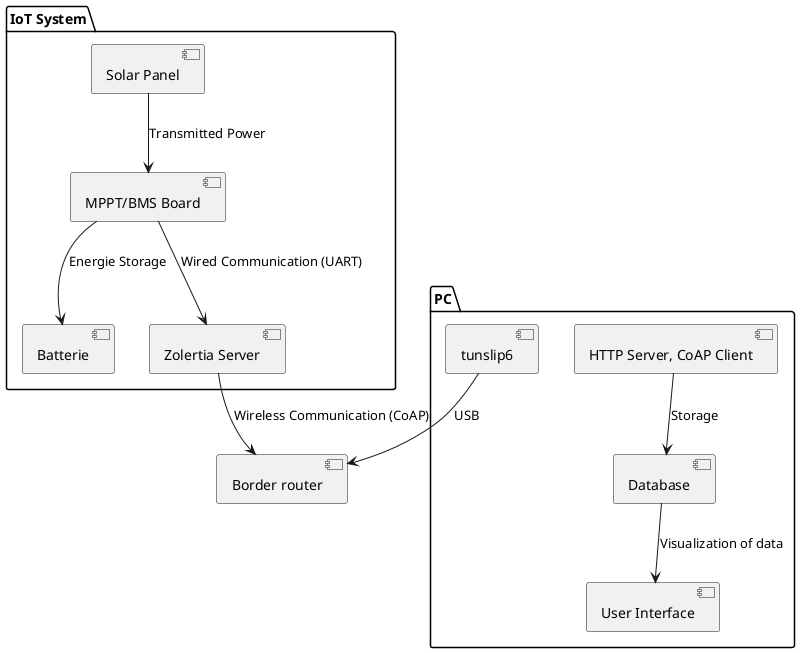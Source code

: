 @startuml
package "IoT System" {
    [Solar Panel] --> [MPPT/BMS Board] : "Transmitted Power"
    [MPPT/BMS Board] --> [Batterie] : "Energie Storage"
    [MPPT/BMS Board] --> [Zolertia Server] : "Wired Communication (UART)"
}

    [Zolertia Server] --> [Border router] : "Wireless Communication (CoAP)"

package "PC" {
    [HTTP Server, CoAP Client] --> [Database] : "Storage"
    [tunslip6] --> [Border router] : "USB"
    [Database] --> [User Interface] : "Visualization of data"
}

@enduml